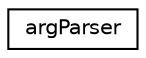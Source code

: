 digraph "Graphical Class Hierarchy"
{
  edge [fontname="Helvetica",fontsize="10",labelfontname="Helvetica",labelfontsize="10"];
  node [fontname="Helvetica",fontsize="10",shape=record];
  rankdir="LR";
  Node0 [label="argParser",height=0.2,width=0.4,color="black", fillcolor="white", style="filled",URL="$classargParser.html"];
}
